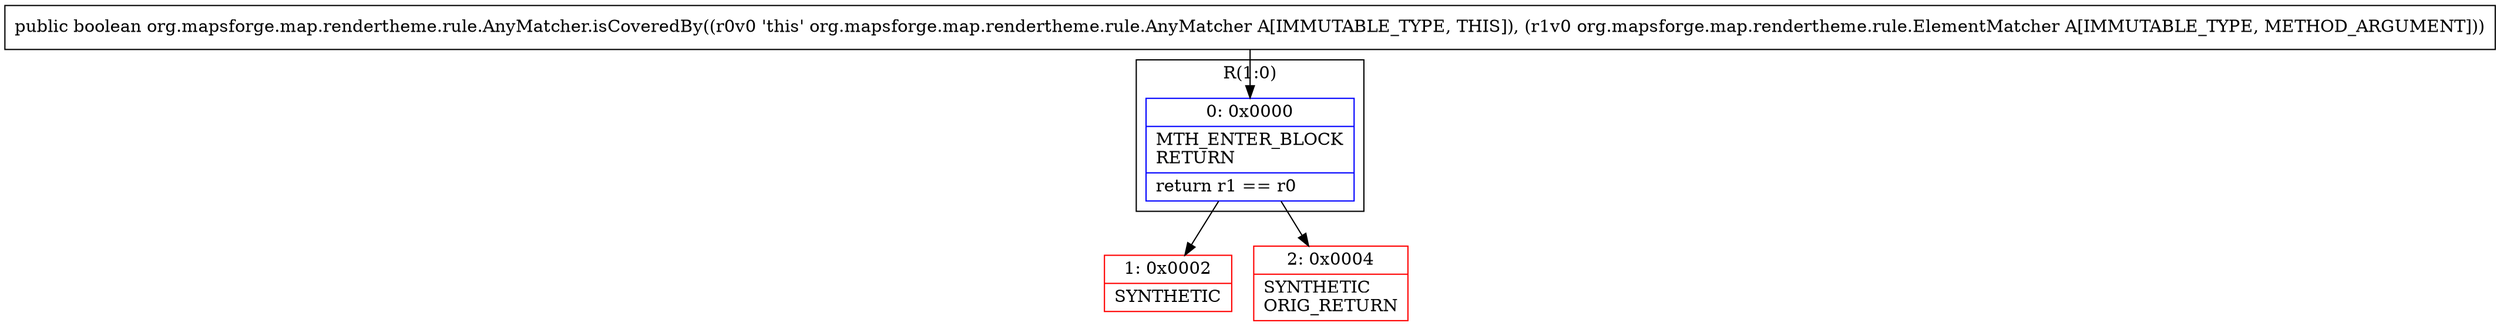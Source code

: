 digraph "CFG fororg.mapsforge.map.rendertheme.rule.AnyMatcher.isCoveredBy(Lorg\/mapsforge\/map\/rendertheme\/rule\/ElementMatcher;)Z" {
subgraph cluster_Region_1764168772 {
label = "R(1:0)";
node [shape=record,color=blue];
Node_0 [shape=record,label="{0\:\ 0x0000|MTH_ENTER_BLOCK\lRETURN\l|return r1 == r0\l}"];
}
Node_1 [shape=record,color=red,label="{1\:\ 0x0002|SYNTHETIC\l}"];
Node_2 [shape=record,color=red,label="{2\:\ 0x0004|SYNTHETIC\lORIG_RETURN\l}"];
MethodNode[shape=record,label="{public boolean org.mapsforge.map.rendertheme.rule.AnyMatcher.isCoveredBy((r0v0 'this' org.mapsforge.map.rendertheme.rule.AnyMatcher A[IMMUTABLE_TYPE, THIS]), (r1v0 org.mapsforge.map.rendertheme.rule.ElementMatcher A[IMMUTABLE_TYPE, METHOD_ARGUMENT])) }"];
MethodNode -> Node_0;
Node_0 -> Node_1;
Node_0 -> Node_2;
}

